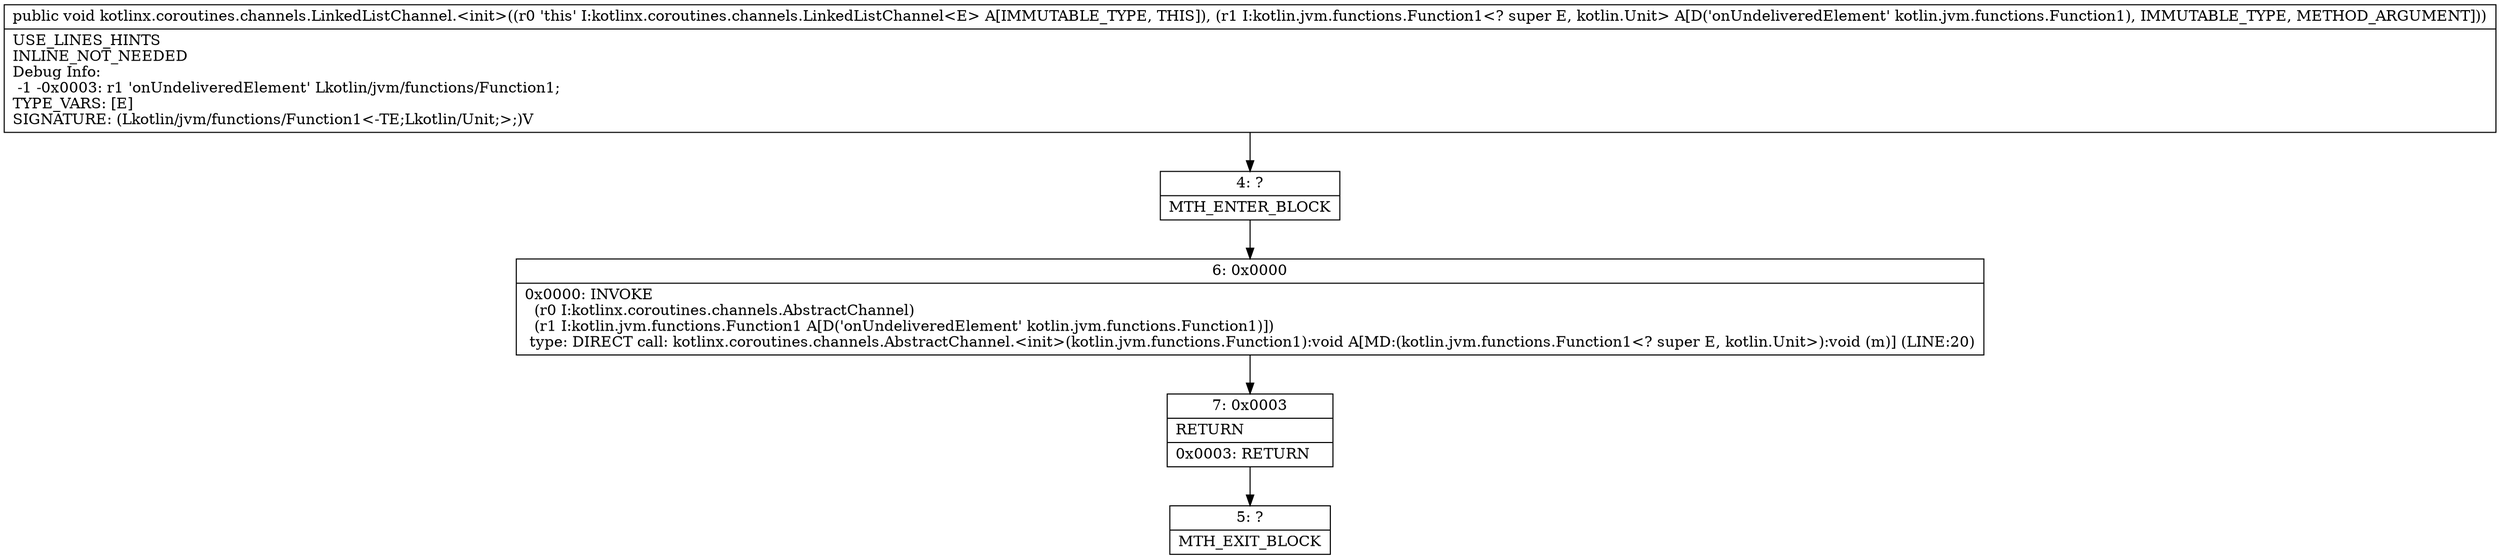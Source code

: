 digraph "CFG forkotlinx.coroutines.channels.LinkedListChannel.\<init\>(Lkotlin\/jvm\/functions\/Function1;)V" {
Node_4 [shape=record,label="{4\:\ ?|MTH_ENTER_BLOCK\l}"];
Node_6 [shape=record,label="{6\:\ 0x0000|0x0000: INVOKE  \l  (r0 I:kotlinx.coroutines.channels.AbstractChannel)\l  (r1 I:kotlin.jvm.functions.Function1 A[D('onUndeliveredElement' kotlin.jvm.functions.Function1)])\l type: DIRECT call: kotlinx.coroutines.channels.AbstractChannel.\<init\>(kotlin.jvm.functions.Function1):void A[MD:(kotlin.jvm.functions.Function1\<? super E, kotlin.Unit\>):void (m)] (LINE:20)\l}"];
Node_7 [shape=record,label="{7\:\ 0x0003|RETURN\l|0x0003: RETURN   \l}"];
Node_5 [shape=record,label="{5\:\ ?|MTH_EXIT_BLOCK\l}"];
MethodNode[shape=record,label="{public void kotlinx.coroutines.channels.LinkedListChannel.\<init\>((r0 'this' I:kotlinx.coroutines.channels.LinkedListChannel\<E\> A[IMMUTABLE_TYPE, THIS]), (r1 I:kotlin.jvm.functions.Function1\<? super E, kotlin.Unit\> A[D('onUndeliveredElement' kotlin.jvm.functions.Function1), IMMUTABLE_TYPE, METHOD_ARGUMENT]))  | USE_LINES_HINTS\lINLINE_NOT_NEEDED\lDebug Info:\l  \-1 \-0x0003: r1 'onUndeliveredElement' Lkotlin\/jvm\/functions\/Function1;\lTYPE_VARS: [E]\lSIGNATURE: (Lkotlin\/jvm\/functions\/Function1\<\-TE;Lkotlin\/Unit;\>;)V\l}"];
MethodNode -> Node_4;Node_4 -> Node_6;
Node_6 -> Node_7;
Node_7 -> Node_5;
}

